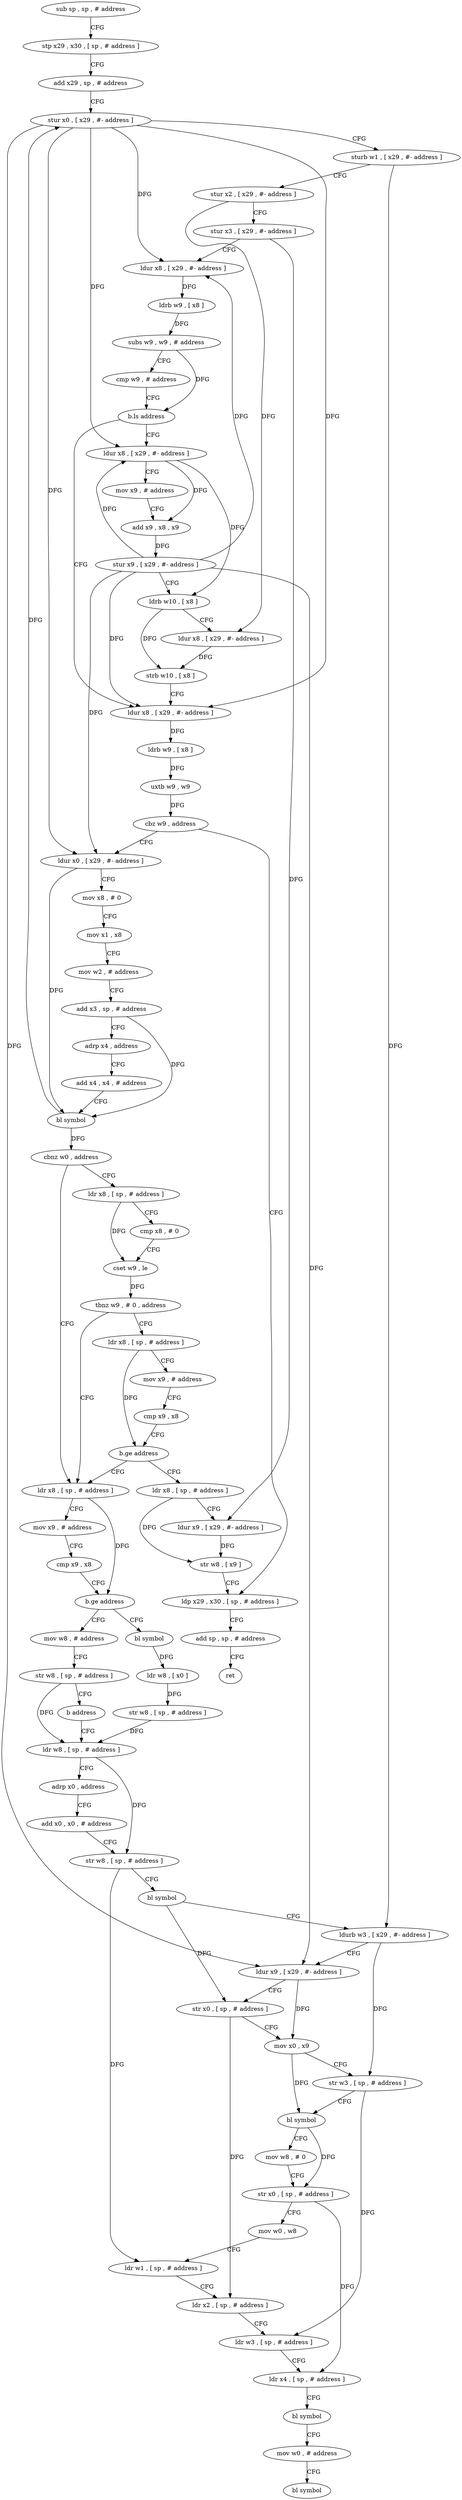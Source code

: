 digraph "func" {
"4204768" [label = "sub sp , sp , # address" ]
"4204772" [label = "stp x29 , x30 , [ sp , # address ]" ]
"4204776" [label = "add x29 , sp , # address" ]
"4204780" [label = "stur x0 , [ x29 , #- address ]" ]
"4204784" [label = "sturb w1 , [ x29 , #- address ]" ]
"4204788" [label = "stur x2 , [ x29 , #- address ]" ]
"4204792" [label = "stur x3 , [ x29 , #- address ]" ]
"4204796" [label = "ldur x8 , [ x29 , #- address ]" ]
"4204800" [label = "ldrb w9 , [ x8 ]" ]
"4204804" [label = "subs w9 , w9 , # address" ]
"4204808" [label = "cmp w9 , # address" ]
"4204812" [label = "b.ls address" ]
"4204844" [label = "ldur x8 , [ x29 , #- address ]" ]
"4204816" [label = "ldur x8 , [ x29 , #- address ]" ]
"4204848" [label = "ldrb w9 , [ x8 ]" ]
"4204852" [label = "uxtb w9 , w9" ]
"4204856" [label = "cbz w9 , address" ]
"4205064" [label = "ldp x29 , x30 , [ sp , # address ]" ]
"4204860" [label = "ldur x0 , [ x29 , #- address ]" ]
"4204820" [label = "mov x9 , # address" ]
"4204824" [label = "add x9 , x8 , x9" ]
"4204828" [label = "stur x9 , [ x29 , #- address ]" ]
"4204832" [label = "ldrb w10 , [ x8 ]" ]
"4204836" [label = "ldur x8 , [ x29 , #- address ]" ]
"4204840" [label = "strb w10 , [ x8 ]" ]
"4205068" [label = "add sp , sp , # address" ]
"4205072" [label = "ret" ]
"4204864" [label = "mov x8 , # 0" ]
"4204868" [label = "mov x1 , x8" ]
"4204872" [label = "mov w2 , # address" ]
"4204876" [label = "add x3 , sp , # address" ]
"4204880" [label = "adrp x4 , address" ]
"4204884" [label = "add x4 , x4 , # address" ]
"4204888" [label = "bl symbol" ]
"4204892" [label = "cbnz w0 , address" ]
"4204928" [label = "ldr x8 , [ sp , # address ]" ]
"4204896" [label = "ldr x8 , [ sp , # address ]" ]
"4204932" [label = "mov x9 , # address" ]
"4204936" [label = "cmp x9 , x8" ]
"4204940" [label = "b.ge address" ]
"4204956" [label = "bl symbol" ]
"4204944" [label = "mov w8 , # address" ]
"4204900" [label = "cmp x8 , # 0" ]
"4204904" [label = "cset w9 , le" ]
"4204908" [label = "tbnz w9 , # 0 , address" ]
"4204912" [label = "ldr x8 , [ sp , # address ]" ]
"4204960" [label = "ldr w8 , [ x0 ]" ]
"4204964" [label = "str w8 , [ sp , # address ]" ]
"4204968" [label = "ldr w8 , [ sp , # address ]" ]
"4204948" [label = "str w8 , [ sp , # address ]" ]
"4204952" [label = "b address" ]
"4204916" [label = "mov x9 , # address" ]
"4204920" [label = "cmp x9 , x8" ]
"4204924" [label = "b.ge address" ]
"4205052" [label = "ldr x8 , [ sp , # address ]" ]
"4204972" [label = "adrp x0 , address" ]
"4204976" [label = "add x0 , x0 , # address" ]
"4204980" [label = "str w8 , [ sp , # address ]" ]
"4204984" [label = "bl symbol" ]
"4204988" [label = "ldurb w3 , [ x29 , #- address ]" ]
"4204992" [label = "ldur x9 , [ x29 , #- address ]" ]
"4204996" [label = "str x0 , [ sp , # address ]" ]
"4205000" [label = "mov x0 , x9" ]
"4205004" [label = "str w3 , [ sp , # address ]" ]
"4205008" [label = "bl symbol" ]
"4205012" [label = "mov w8 , # 0" ]
"4205016" [label = "str x0 , [ sp , # address ]" ]
"4205020" [label = "mov w0 , w8" ]
"4205024" [label = "ldr w1 , [ sp , # address ]" ]
"4205028" [label = "ldr x2 , [ sp , # address ]" ]
"4205032" [label = "ldr w3 , [ sp , # address ]" ]
"4205036" [label = "ldr x4 , [ sp , # address ]" ]
"4205040" [label = "bl symbol" ]
"4205044" [label = "mov w0 , # address" ]
"4205048" [label = "bl symbol" ]
"4205056" [label = "ldur x9 , [ x29 , #- address ]" ]
"4205060" [label = "str w8 , [ x9 ]" ]
"4204768" -> "4204772" [ label = "CFG" ]
"4204772" -> "4204776" [ label = "CFG" ]
"4204776" -> "4204780" [ label = "CFG" ]
"4204780" -> "4204784" [ label = "CFG" ]
"4204780" -> "4204796" [ label = "DFG" ]
"4204780" -> "4204844" [ label = "DFG" ]
"4204780" -> "4204816" [ label = "DFG" ]
"4204780" -> "4204860" [ label = "DFG" ]
"4204780" -> "4204992" [ label = "DFG" ]
"4204784" -> "4204788" [ label = "CFG" ]
"4204784" -> "4204988" [ label = "DFG" ]
"4204788" -> "4204792" [ label = "CFG" ]
"4204788" -> "4204836" [ label = "DFG" ]
"4204792" -> "4204796" [ label = "CFG" ]
"4204792" -> "4205056" [ label = "DFG" ]
"4204796" -> "4204800" [ label = "DFG" ]
"4204800" -> "4204804" [ label = "DFG" ]
"4204804" -> "4204808" [ label = "CFG" ]
"4204804" -> "4204812" [ label = "DFG" ]
"4204808" -> "4204812" [ label = "CFG" ]
"4204812" -> "4204844" [ label = "CFG" ]
"4204812" -> "4204816" [ label = "CFG" ]
"4204844" -> "4204848" [ label = "DFG" ]
"4204816" -> "4204820" [ label = "CFG" ]
"4204816" -> "4204824" [ label = "DFG" ]
"4204816" -> "4204832" [ label = "DFG" ]
"4204848" -> "4204852" [ label = "DFG" ]
"4204852" -> "4204856" [ label = "DFG" ]
"4204856" -> "4205064" [ label = "CFG" ]
"4204856" -> "4204860" [ label = "CFG" ]
"4205064" -> "4205068" [ label = "CFG" ]
"4204860" -> "4204864" [ label = "CFG" ]
"4204860" -> "4204888" [ label = "DFG" ]
"4204820" -> "4204824" [ label = "CFG" ]
"4204824" -> "4204828" [ label = "DFG" ]
"4204828" -> "4204832" [ label = "CFG" ]
"4204828" -> "4204796" [ label = "DFG" ]
"4204828" -> "4204844" [ label = "DFG" ]
"4204828" -> "4204816" [ label = "DFG" ]
"4204828" -> "4204860" [ label = "DFG" ]
"4204828" -> "4204992" [ label = "DFG" ]
"4204832" -> "4204836" [ label = "CFG" ]
"4204832" -> "4204840" [ label = "DFG" ]
"4204836" -> "4204840" [ label = "DFG" ]
"4204840" -> "4204844" [ label = "CFG" ]
"4205068" -> "4205072" [ label = "CFG" ]
"4204864" -> "4204868" [ label = "CFG" ]
"4204868" -> "4204872" [ label = "CFG" ]
"4204872" -> "4204876" [ label = "CFG" ]
"4204876" -> "4204880" [ label = "CFG" ]
"4204876" -> "4204888" [ label = "DFG" ]
"4204880" -> "4204884" [ label = "CFG" ]
"4204884" -> "4204888" [ label = "CFG" ]
"4204888" -> "4204892" [ label = "DFG" ]
"4204888" -> "4204780" [ label = "DFG" ]
"4204892" -> "4204928" [ label = "CFG" ]
"4204892" -> "4204896" [ label = "CFG" ]
"4204928" -> "4204932" [ label = "CFG" ]
"4204928" -> "4204940" [ label = "DFG" ]
"4204896" -> "4204900" [ label = "CFG" ]
"4204896" -> "4204904" [ label = "DFG" ]
"4204932" -> "4204936" [ label = "CFG" ]
"4204936" -> "4204940" [ label = "CFG" ]
"4204940" -> "4204956" [ label = "CFG" ]
"4204940" -> "4204944" [ label = "CFG" ]
"4204956" -> "4204960" [ label = "DFG" ]
"4204944" -> "4204948" [ label = "CFG" ]
"4204900" -> "4204904" [ label = "CFG" ]
"4204904" -> "4204908" [ label = "DFG" ]
"4204908" -> "4204928" [ label = "CFG" ]
"4204908" -> "4204912" [ label = "CFG" ]
"4204912" -> "4204916" [ label = "CFG" ]
"4204912" -> "4204924" [ label = "DFG" ]
"4204960" -> "4204964" [ label = "DFG" ]
"4204964" -> "4204968" [ label = "DFG" ]
"4204968" -> "4204972" [ label = "CFG" ]
"4204968" -> "4204980" [ label = "DFG" ]
"4204948" -> "4204952" [ label = "CFG" ]
"4204948" -> "4204968" [ label = "DFG" ]
"4204952" -> "4204968" [ label = "CFG" ]
"4204916" -> "4204920" [ label = "CFG" ]
"4204920" -> "4204924" [ label = "CFG" ]
"4204924" -> "4205052" [ label = "CFG" ]
"4204924" -> "4204928" [ label = "CFG" ]
"4205052" -> "4205056" [ label = "CFG" ]
"4205052" -> "4205060" [ label = "DFG" ]
"4204972" -> "4204976" [ label = "CFG" ]
"4204976" -> "4204980" [ label = "CFG" ]
"4204980" -> "4204984" [ label = "CFG" ]
"4204980" -> "4205024" [ label = "DFG" ]
"4204984" -> "4204988" [ label = "CFG" ]
"4204984" -> "4204996" [ label = "DFG" ]
"4204988" -> "4204992" [ label = "CFG" ]
"4204988" -> "4205004" [ label = "DFG" ]
"4204992" -> "4204996" [ label = "CFG" ]
"4204992" -> "4205000" [ label = "DFG" ]
"4204996" -> "4205000" [ label = "CFG" ]
"4204996" -> "4205028" [ label = "DFG" ]
"4205000" -> "4205004" [ label = "CFG" ]
"4205000" -> "4205008" [ label = "DFG" ]
"4205004" -> "4205008" [ label = "CFG" ]
"4205004" -> "4205032" [ label = "DFG" ]
"4205008" -> "4205012" [ label = "CFG" ]
"4205008" -> "4205016" [ label = "DFG" ]
"4205012" -> "4205016" [ label = "CFG" ]
"4205016" -> "4205020" [ label = "CFG" ]
"4205016" -> "4205036" [ label = "DFG" ]
"4205020" -> "4205024" [ label = "CFG" ]
"4205024" -> "4205028" [ label = "CFG" ]
"4205028" -> "4205032" [ label = "CFG" ]
"4205032" -> "4205036" [ label = "CFG" ]
"4205036" -> "4205040" [ label = "CFG" ]
"4205040" -> "4205044" [ label = "CFG" ]
"4205044" -> "4205048" [ label = "CFG" ]
"4205056" -> "4205060" [ label = "DFG" ]
"4205060" -> "4205064" [ label = "CFG" ]
}
